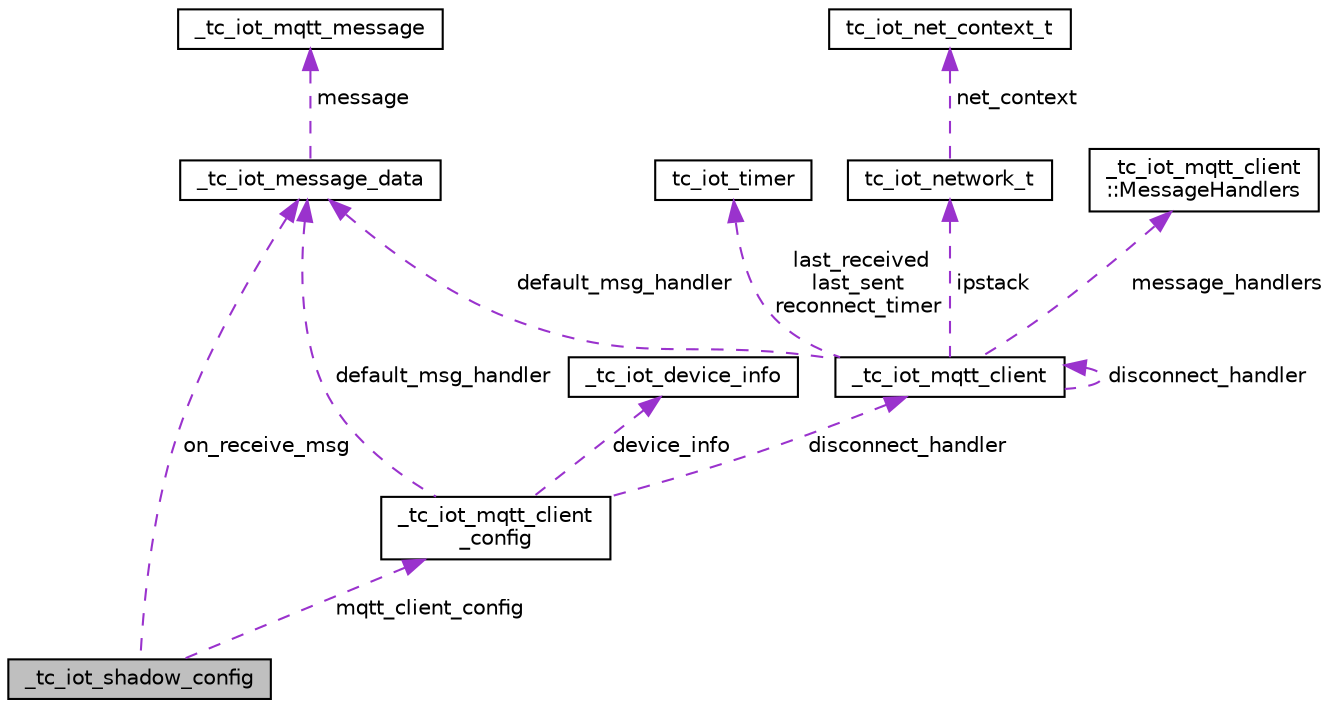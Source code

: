 digraph "_tc_iot_shadow_config"
{
  edge [fontname="Helvetica",fontsize="10",labelfontname="Helvetica",labelfontsize="10"];
  node [fontname="Helvetica",fontsize="10",shape=record];
  Node1 [label="_tc_iot_shadow_config",height=0.2,width=0.4,color="black", fillcolor="grey75", style="filled", fontcolor="black"];
  Node2 -> Node1 [dir="back",color="darkorchid3",fontsize="10",style="dashed",label=" mqtt_client_config" ,fontname="Helvetica"];
  Node2 [label="_tc_iot_mqtt_client\l_config",height=0.2,width=0.4,color="black", fillcolor="white", style="filled",URL="$struct__tc__iot__mqtt__client__config.html"];
  Node3 -> Node2 [dir="back",color="darkorchid3",fontsize="10",style="dashed",label=" disconnect_handler" ,fontname="Helvetica"];
  Node3 [label="_tc_iot_mqtt_client",height=0.2,width=0.4,color="black", fillcolor="white", style="filled",URL="$struct__tc__iot__mqtt__client.html"];
  Node3 -> Node3 [dir="back",color="darkorchid3",fontsize="10",style="dashed",label=" disconnect_handler" ,fontname="Helvetica"];
  Node4 -> Node3 [dir="back",color="darkorchid3",fontsize="10",style="dashed",label=" ipstack" ,fontname="Helvetica"];
  Node4 [label="tc_iot_network_t",height=0.2,width=0.4,color="black", fillcolor="white", style="filled",URL="$structtc__iot__network__t.html"];
  Node5 -> Node4 [dir="back",color="darkorchid3",fontsize="10",style="dashed",label=" net_context" ,fontname="Helvetica"];
  Node5 [label="tc_iot_net_context_t",height=0.2,width=0.4,color="black", fillcolor="white", style="filled",URL="$structtc__iot__net__context__t.html"];
  Node6 -> Node3 [dir="back",color="darkorchid3",fontsize="10",style="dashed",label=" message_handlers" ,fontname="Helvetica"];
  Node6 [label="_tc_iot_mqtt_client\l::MessageHandlers",height=0.2,width=0.4,color="black", fillcolor="white", style="filled",URL="$struct__tc__iot__mqtt__client_1_1MessageHandlers.html"];
  Node7 -> Node3 [dir="back",color="darkorchid3",fontsize="10",style="dashed",label=" last_received\nlast_sent\nreconnect_timer" ,fontname="Helvetica"];
  Node7 [label="tc_iot_timer",height=0.2,width=0.4,color="black", fillcolor="white", style="filled",URL="$structtc__iot__timer.html"];
  Node8 -> Node3 [dir="back",color="darkorchid3",fontsize="10",style="dashed",label=" default_msg_handler" ,fontname="Helvetica"];
  Node8 [label="_tc_iot_message_data",height=0.2,width=0.4,color="black", fillcolor="white", style="filled",URL="$struct__tc__iot__message__data.html"];
  Node9 -> Node8 [dir="back",color="darkorchid3",fontsize="10",style="dashed",label=" message" ,fontname="Helvetica"];
  Node9 [label="_tc_iot_mqtt_message",height=0.2,width=0.4,color="black", fillcolor="white", style="filled",URL="$struct__tc__iot__mqtt__message.html"];
  Node10 -> Node2 [dir="back",color="darkorchid3",fontsize="10",style="dashed",label=" device_info" ,fontname="Helvetica"];
  Node10 [label="_tc_iot_device_info",height=0.2,width=0.4,color="black", fillcolor="white", style="filled",URL="$struct__tc__iot__device__info.html"];
  Node8 -> Node2 [dir="back",color="darkorchid3",fontsize="10",style="dashed",label=" default_msg_handler" ,fontname="Helvetica"];
  Node8 -> Node1 [dir="back",color="darkorchid3",fontsize="10",style="dashed",label=" on_receive_msg" ,fontname="Helvetica"];
}
